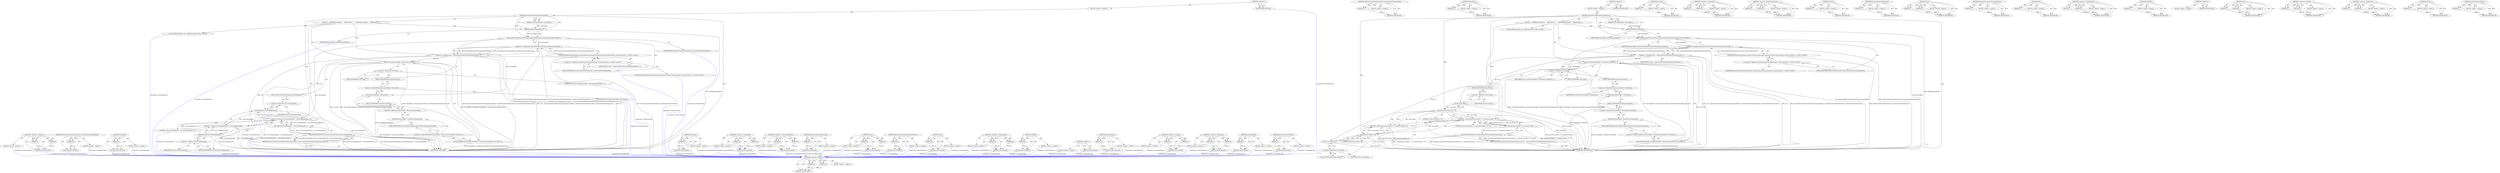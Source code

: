 digraph "narrowPrecisionToFloat" {
vulnerable_140 [label=<(METHOD,&lt;operator&gt;.addition)>];
vulnerable_141 [label=<(PARAM,p1)>];
vulnerable_142 [label=<(PARAM,p2)>];
vulnerable_143 [label=<(BLOCK,&lt;empty&gt;,&lt;empty&gt;)>];
vulnerable_144 [label=<(METHOD_RETURN,ANY)>];
vulnerable_96 [label=<(METHOD,SubtreeContentTransformScope.currentContentTransformation)>];
vulnerable_97 [label=<(PARAM,p1)>];
vulnerable_98 [label=<(BLOCK,&lt;empty&gt;,&lt;empty&gt;)>];
vulnerable_99 [label=<(METHOD_RETURN,ANY)>];
vulnerable_119 [label=<(METHOD,frameHost)>];
vulnerable_120 [label=<(PARAM,p1)>];
vulnerable_121 [label=<(BLOCK,&lt;empty&gt;,&lt;empty&gt;)>];
vulnerable_122 [label=<(METHOD_RETURN,ANY)>];
vulnerable_6 [label=<(METHOD,&lt;global&gt;)<SUB>1</SUB>>];
vulnerable_7 [label=<(BLOCK,&lt;empty&gt;,&lt;empty&gt;)<SUB>1</SUB>>];
vulnerable_8 [label=<(METHOD,calculateScreenFontSizeScalingFactor)<SUB>1</SUB>>];
vulnerable_9 [label=<(PARAM,const LayoutObject* layoutObject)<SUB>1</SUB>>];
vulnerable_10 [label=<(BLOCK,{
    ASSERT(layoutObject);

     AffineTransfo...,{
    ASSERT(layoutObject);

     AffineTransfo...)<SUB>2</SUB>>];
vulnerable_11 [label=<(ASSERT,ASSERT(layoutObject))<SUB>3</SUB>>];
vulnerable_12 [label=<(IDENTIFIER,layoutObject,ASSERT(layoutObject))<SUB>3</SUB>>];
vulnerable_13 [label="<(LOCAL,AffineTransform ctm: AffineTransform)<SUB>5</SUB>>"];
vulnerable_14 [label=<(&lt;operator&gt;.assignment,ctm = deprecatedCalculateTransformToLayer(layou...)<SUB>5</SUB>>];
vulnerable_15 [label=<(IDENTIFIER,ctm,ctm = deprecatedCalculateTransformToLayer(layou...)<SUB>5</SUB>>];
vulnerable_16 [label=<(&lt;operator&gt;.multiplication,deprecatedCalculateTransformToLayer(layoutObjec...)<SUB>5</SUB>>];
vulnerable_17 [label=<(deprecatedCalculateTransformToLayer,deprecatedCalculateTransformToLayer(layoutObject))<SUB>5</SUB>>];
vulnerable_18 [label=<(IDENTIFIER,layoutObject,deprecatedCalculateTransformToLayer(layoutObject))<SUB>5</SUB>>];
vulnerable_19 [label="<(SubtreeContentTransformScope.currentContentTransformation,SubtreeContentTransformScope::currentContentTra...)<SUB>5</SUB>>"];
vulnerable_20 [label="<(&lt;operator&gt;.fieldAccess,SubtreeContentTransformScope::currentContentTra...)<SUB>5</SUB>>"];
vulnerable_21 [label="<(IDENTIFIER,SubtreeContentTransformScope,SubtreeContentTransformScope::currentContentTra...)<SUB>5</SUB>>"];
vulnerable_22 [label=<(FIELD_IDENTIFIER,currentContentTransformation,currentContentTransformation)<SUB>5</SUB>>];
vulnerable_23 [label=<(scale,ctm.scale(layoutObject-&gt;document().frameHost()-...)<SUB>6</SUB>>];
vulnerable_24 [label=<(&lt;operator&gt;.fieldAccess,ctm.scale)<SUB>6</SUB>>];
vulnerable_25 [label=<(IDENTIFIER,ctm,ctm.scale(layoutObject-&gt;document().frameHost()-...)<SUB>6</SUB>>];
vulnerable_26 [label=<(FIELD_IDENTIFIER,scale,scale)<SUB>6</SUB>>];
vulnerable_27 [label=<(deviceScaleFactorDeprecated,layoutObject-&gt;document().frameHost()-&gt;deviceSca...)<SUB>6</SUB>>];
vulnerable_28 [label=<(&lt;operator&gt;.indirectFieldAccess,layoutObject-&gt;document().frameHost()-&gt;deviceSca...)<SUB>6</SUB>>];
vulnerable_29 [label=<(frameHost,layoutObject-&gt;document().frameHost())<SUB>6</SUB>>];
vulnerable_30 [label=<(&lt;operator&gt;.fieldAccess,layoutObject-&gt;document().frameHost)<SUB>6</SUB>>];
vulnerable_31 [label=<(document,layoutObject-&gt;document())<SUB>6</SUB>>];
vulnerable_32 [label=<(&lt;operator&gt;.indirectFieldAccess,layoutObject-&gt;document)<SUB>6</SUB>>];
vulnerable_33 [label=<(IDENTIFIER,layoutObject,layoutObject-&gt;document())<SUB>6</SUB>>];
vulnerable_34 [label=<(FIELD_IDENTIFIER,document,document)<SUB>6</SUB>>];
vulnerable_35 [label=<(FIELD_IDENTIFIER,frameHost,frameHost)<SUB>6</SUB>>];
vulnerable_36 [label=<(FIELD_IDENTIFIER,deviceScaleFactorDeprecated,deviceScaleFactorDeprecated)<SUB>6</SUB>>];
vulnerable_37 [label=<(RETURN,return narrowPrecisionToFloat(sqrt((pow(ctm.xSc...,return narrowPrecisionToFloat(sqrt((pow(ctm.xSc...)<SUB>8</SUB>>];
vulnerable_38 [label=<(narrowPrecisionToFloat,narrowPrecisionToFloat(sqrt((pow(ctm.xScale(), ...)<SUB>8</SUB>>];
vulnerable_39 [label=<(sqrt,sqrt((pow(ctm.xScale(), 2) + pow(ctm.yScale(), ...)<SUB>8</SUB>>];
vulnerable_40 [label=<(&lt;operator&gt;.division,(pow(ctm.xScale(), 2) + pow(ctm.yScale(), 2)) / 2)<SUB>8</SUB>>];
vulnerable_41 [label=<(&lt;operator&gt;.addition,pow(ctm.xScale(), 2) + pow(ctm.yScale(), 2))<SUB>8</SUB>>];
vulnerable_42 [label=<(pow,pow(ctm.xScale(), 2))<SUB>8</SUB>>];
vulnerable_43 [label=<(xScale,ctm.xScale())<SUB>8</SUB>>];
vulnerable_44 [label=<(&lt;operator&gt;.fieldAccess,ctm.xScale)<SUB>8</SUB>>];
vulnerable_45 [label=<(IDENTIFIER,ctm,ctm.xScale())<SUB>8</SUB>>];
vulnerable_46 [label=<(FIELD_IDENTIFIER,xScale,xScale)<SUB>8</SUB>>];
vulnerable_47 [label=<(LITERAL,2,pow(ctm.xScale(), 2))<SUB>8</SUB>>];
vulnerable_48 [label=<(pow,pow(ctm.yScale(), 2))<SUB>8</SUB>>];
vulnerable_49 [label=<(yScale,ctm.yScale())<SUB>8</SUB>>];
vulnerable_50 [label=<(&lt;operator&gt;.fieldAccess,ctm.yScale)<SUB>8</SUB>>];
vulnerable_51 [label=<(IDENTIFIER,ctm,ctm.yScale())<SUB>8</SUB>>];
vulnerable_52 [label=<(FIELD_IDENTIFIER,yScale,yScale)<SUB>8</SUB>>];
vulnerable_53 [label=<(LITERAL,2,pow(ctm.yScale(), 2))<SUB>8</SUB>>];
vulnerable_54 [label=<(LITERAL,2,(pow(ctm.xScale(), 2) + pow(ctm.yScale(), 2)) / 2)<SUB>8</SUB>>];
vulnerable_55 [label=<(METHOD_RETURN,float)<SUB>1</SUB>>];
vulnerable_57 [label=<(METHOD_RETURN,ANY)<SUB>1</SUB>>];
vulnerable_123 [label=<(METHOD,document)>];
vulnerable_124 [label=<(PARAM,p1)>];
vulnerable_125 [label=<(BLOCK,&lt;empty&gt;,&lt;empty&gt;)>];
vulnerable_126 [label=<(METHOD_RETURN,ANY)>];
vulnerable_82 [label=<(METHOD,&lt;operator&gt;.assignment)>];
vulnerable_83 [label=<(PARAM,p1)>];
vulnerable_84 [label=<(PARAM,p2)>];
vulnerable_85 [label=<(BLOCK,&lt;empty&gt;,&lt;empty&gt;)>];
vulnerable_86 [label=<(METHOD_RETURN,ANY)>];
vulnerable_114 [label=<(METHOD,&lt;operator&gt;.indirectFieldAccess)>];
vulnerable_115 [label=<(PARAM,p1)>];
vulnerable_116 [label=<(PARAM,p2)>];
vulnerable_117 [label=<(BLOCK,&lt;empty&gt;,&lt;empty&gt;)>];
vulnerable_118 [label=<(METHOD_RETURN,ANY)>];
vulnerable_154 [label=<(METHOD,yScale)>];
vulnerable_155 [label=<(PARAM,p1)>];
vulnerable_156 [label=<(BLOCK,&lt;empty&gt;,&lt;empty&gt;)>];
vulnerable_157 [label=<(METHOD_RETURN,ANY)>];
vulnerable_110 [label=<(METHOD,deviceScaleFactorDeprecated)>];
vulnerable_111 [label=<(PARAM,p1)>];
vulnerable_112 [label=<(BLOCK,&lt;empty&gt;,&lt;empty&gt;)>];
vulnerable_113 [label=<(METHOD_RETURN,ANY)>];
vulnerable_105 [label=<(METHOD,scale)>];
vulnerable_106 [label=<(PARAM,p1)>];
vulnerable_107 [label=<(PARAM,p2)>];
vulnerable_108 [label=<(BLOCK,&lt;empty&gt;,&lt;empty&gt;)>];
vulnerable_109 [label=<(METHOD_RETURN,ANY)>];
vulnerable_92 [label=<(METHOD,deprecatedCalculateTransformToLayer)>];
vulnerable_93 [label=<(PARAM,p1)>];
vulnerable_94 [label=<(BLOCK,&lt;empty&gt;,&lt;empty&gt;)>];
vulnerable_95 [label=<(METHOD_RETURN,ANY)>];
vulnerable_131 [label=<(METHOD,sqrt)>];
vulnerable_132 [label=<(PARAM,p1)>];
vulnerable_133 [label=<(BLOCK,&lt;empty&gt;,&lt;empty&gt;)>];
vulnerable_134 [label=<(METHOD_RETURN,ANY)>];
vulnerable_87 [label=<(METHOD,&lt;operator&gt;.multiplication)>];
vulnerable_88 [label=<(PARAM,p1)>];
vulnerable_89 [label=<(PARAM,p2)>];
vulnerable_90 [label=<(BLOCK,&lt;empty&gt;,&lt;empty&gt;)>];
vulnerable_91 [label=<(METHOD_RETURN,ANY)>];
vulnerable_78 [label=<(METHOD,ASSERT)>];
vulnerable_79 [label=<(PARAM,p1)>];
vulnerable_80 [label=<(BLOCK,&lt;empty&gt;,&lt;empty&gt;)>];
vulnerable_81 [label=<(METHOD_RETURN,ANY)>];
vulnerable_72 [label=<(METHOD,&lt;global&gt;)<SUB>1</SUB>>];
vulnerable_73 [label=<(BLOCK,&lt;empty&gt;,&lt;empty&gt;)>];
vulnerable_74 [label=<(METHOD_RETURN,ANY)>];
vulnerable_145 [label=<(METHOD,pow)>];
vulnerable_146 [label=<(PARAM,p1)>];
vulnerable_147 [label=<(PARAM,p2)>];
vulnerable_148 [label=<(BLOCK,&lt;empty&gt;,&lt;empty&gt;)>];
vulnerable_149 [label=<(METHOD_RETURN,ANY)>];
vulnerable_135 [label=<(METHOD,&lt;operator&gt;.division)>];
vulnerable_136 [label=<(PARAM,p1)>];
vulnerable_137 [label=<(PARAM,p2)>];
vulnerable_138 [label=<(BLOCK,&lt;empty&gt;,&lt;empty&gt;)>];
vulnerable_139 [label=<(METHOD_RETURN,ANY)>];
vulnerable_100 [label=<(METHOD,&lt;operator&gt;.fieldAccess)>];
vulnerable_101 [label=<(PARAM,p1)>];
vulnerable_102 [label=<(PARAM,p2)>];
vulnerable_103 [label=<(BLOCK,&lt;empty&gt;,&lt;empty&gt;)>];
vulnerable_104 [label=<(METHOD_RETURN,ANY)>];
vulnerable_150 [label=<(METHOD,xScale)>];
vulnerable_151 [label=<(PARAM,p1)>];
vulnerable_152 [label=<(BLOCK,&lt;empty&gt;,&lt;empty&gt;)>];
vulnerable_153 [label=<(METHOD_RETURN,ANY)>];
vulnerable_127 [label=<(METHOD,narrowPrecisionToFloat)>];
vulnerable_128 [label=<(PARAM,p1)>];
vulnerable_129 [label=<(BLOCK,&lt;empty&gt;,&lt;empty&gt;)>];
vulnerable_130 [label=<(METHOD_RETURN,ANY)>];
fixed_136 [label=<(METHOD,&lt;operator&gt;.addition)>];
fixed_137 [label=<(PARAM,p1)>];
fixed_138 [label=<(PARAM,p2)>];
fixed_139 [label=<(BLOCK,&lt;empty&gt;,&lt;empty&gt;)>];
fixed_140 [label=<(METHOD_RETURN,ANY)>];
fixed_92 [label=<(METHOD,SubtreeContentTransformScope.currentContentTransformation)>];
fixed_93 [label=<(PARAM,p1)>];
fixed_94 [label=<(BLOCK,&lt;empty&gt;,&lt;empty&gt;)>];
fixed_95 [label=<(METHOD_RETURN,ANY)>];
fixed_115 [label=<(METHOD,frameHost)>];
fixed_116 [label=<(PARAM,p1)>];
fixed_117 [label=<(BLOCK,&lt;empty&gt;,&lt;empty&gt;)>];
fixed_118 [label=<(METHOD_RETURN,ANY)>];
fixed_6 [label=<(METHOD,&lt;global&gt;)<SUB>1</SUB>>];
fixed_7 [label=<(BLOCK,&lt;empty&gt;,&lt;empty&gt;)<SUB>1</SUB>>];
fixed_8 [label=<(METHOD,calculateScreenFontSizeScalingFactor)<SUB>1</SUB>>];
fixed_9 [label=<(PARAM,const LayoutObject* layoutObject)<SUB>1</SUB>>];
fixed_10 [label=<(BLOCK,{
    ASSERT(layoutObject);

     AffineTransfo...,{
    ASSERT(layoutObject);

     AffineTransfo...)<SUB>2</SUB>>];
fixed_11 [label=<(ASSERT,ASSERT(layoutObject))<SUB>3</SUB>>];
fixed_12 [label=<(IDENTIFIER,layoutObject,ASSERT(layoutObject))<SUB>3</SUB>>];
fixed_13 [label="<(LOCAL,AffineTransform ctm: AffineTransform)<SUB>5</SUB>>"];
fixed_14 [label=<(&lt;operator&gt;.assignment,ctm = deprecatedCalculateTransformToLayer(layou...)<SUB>5</SUB>>];
fixed_15 [label=<(IDENTIFIER,ctm,ctm = deprecatedCalculateTransformToLayer(layou...)<SUB>5</SUB>>];
fixed_16 [label=<(&lt;operator&gt;.multiplication,deprecatedCalculateTransformToLayer(layoutObjec...)<SUB>5</SUB>>];
fixed_17 [label=<(deprecatedCalculateTransformToLayer,deprecatedCalculateTransformToLayer(layoutObject))<SUB>5</SUB>>];
fixed_18 [label=<(IDENTIFIER,layoutObject,deprecatedCalculateTransformToLayer(layoutObject))<SUB>5</SUB>>];
fixed_19 [label="<(SubtreeContentTransformScope.currentContentTransformation,SubtreeContentTransformScope::currentContentTra...)<SUB>5</SUB>>"];
fixed_20 [label="<(&lt;operator&gt;.fieldAccess,SubtreeContentTransformScope::currentContentTra...)<SUB>5</SUB>>"];
fixed_21 [label="<(IDENTIFIER,SubtreeContentTransformScope,SubtreeContentTransformScope::currentContentTra...)<SUB>5</SUB>>"];
fixed_22 [label=<(FIELD_IDENTIFIER,currentContentTransformation,currentContentTransformation)<SUB>5</SUB>>];
fixed_23 [label=<(scale,ctm.scale(layoutObject-&gt;document().frameHost()-...)<SUB>6</SUB>>];
fixed_24 [label=<(&lt;operator&gt;.fieldAccess,ctm.scale)<SUB>6</SUB>>];
fixed_25 [label=<(IDENTIFIER,ctm,ctm.scale(layoutObject-&gt;document().frameHost()-...)<SUB>6</SUB>>];
fixed_26 [label=<(FIELD_IDENTIFIER,scale,scale)<SUB>6</SUB>>];
fixed_27 [label=<(deviceScaleFactorDeprecated,layoutObject-&gt;document().frameHost()-&gt;deviceSca...)<SUB>6</SUB>>];
fixed_28 [label=<(&lt;operator&gt;.indirectFieldAccess,layoutObject-&gt;document().frameHost()-&gt;deviceSca...)<SUB>6</SUB>>];
fixed_29 [label=<(frameHost,layoutObject-&gt;document().frameHost())<SUB>6</SUB>>];
fixed_30 [label=<(&lt;operator&gt;.fieldAccess,layoutObject-&gt;document().frameHost)<SUB>6</SUB>>];
fixed_31 [label=<(document,layoutObject-&gt;document())<SUB>6</SUB>>];
fixed_32 [label=<(&lt;operator&gt;.indirectFieldAccess,layoutObject-&gt;document)<SUB>6</SUB>>];
fixed_33 [label=<(IDENTIFIER,layoutObject,layoutObject-&gt;document())<SUB>6</SUB>>];
fixed_34 [label=<(FIELD_IDENTIFIER,document,document)<SUB>6</SUB>>];
fixed_35 [label=<(FIELD_IDENTIFIER,frameHost,frameHost)<SUB>6</SUB>>];
fixed_36 [label=<(FIELD_IDENTIFIER,deviceScaleFactorDeprecated,deviceScaleFactorDeprecated)<SUB>6</SUB>>];
fixed_37 [label=<(RETURN,return narrowPrecisionToFloat(sqrt((ctm.xScaleS...,return narrowPrecisionToFloat(sqrt((ctm.xScaleS...)<SUB>8</SUB>>];
fixed_38 [label=<(narrowPrecisionToFloat,narrowPrecisionToFloat(sqrt((ctm.xScaleSquared(...)<SUB>8</SUB>>];
fixed_39 [label=<(sqrt,sqrt((ctm.xScaleSquared() + ctm.yScaleSquared()...)<SUB>8</SUB>>];
fixed_40 [label=<(&lt;operator&gt;.division,(ctm.xScaleSquared() + ctm.yScaleSquared()) / 2)<SUB>8</SUB>>];
fixed_41 [label=<(&lt;operator&gt;.addition,ctm.xScaleSquared() + ctm.yScaleSquared())<SUB>8</SUB>>];
fixed_42 [label=<(xScaleSquared,ctm.xScaleSquared())<SUB>8</SUB>>];
fixed_43 [label=<(&lt;operator&gt;.fieldAccess,ctm.xScaleSquared)<SUB>8</SUB>>];
fixed_44 [label=<(IDENTIFIER,ctm,ctm.xScaleSquared())<SUB>8</SUB>>];
fixed_45 [label=<(FIELD_IDENTIFIER,xScaleSquared,xScaleSquared)<SUB>8</SUB>>];
fixed_46 [label=<(yScaleSquared,ctm.yScaleSquared())<SUB>8</SUB>>];
fixed_47 [label=<(&lt;operator&gt;.fieldAccess,ctm.yScaleSquared)<SUB>8</SUB>>];
fixed_48 [label=<(IDENTIFIER,ctm,ctm.yScaleSquared())<SUB>8</SUB>>];
fixed_49 [label=<(FIELD_IDENTIFIER,yScaleSquared,yScaleSquared)<SUB>8</SUB>>];
fixed_50 [label=<(LITERAL,2,(ctm.xScaleSquared() + ctm.yScaleSquared()) / 2)<SUB>8</SUB>>];
fixed_51 [label=<(METHOD_RETURN,float)<SUB>1</SUB>>];
fixed_53 [label=<(METHOD_RETURN,ANY)<SUB>1</SUB>>];
fixed_119 [label=<(METHOD,document)>];
fixed_120 [label=<(PARAM,p1)>];
fixed_121 [label=<(BLOCK,&lt;empty&gt;,&lt;empty&gt;)>];
fixed_122 [label=<(METHOD_RETURN,ANY)>];
fixed_78 [label=<(METHOD,&lt;operator&gt;.assignment)>];
fixed_79 [label=<(PARAM,p1)>];
fixed_80 [label=<(PARAM,p2)>];
fixed_81 [label=<(BLOCK,&lt;empty&gt;,&lt;empty&gt;)>];
fixed_82 [label=<(METHOD_RETURN,ANY)>];
fixed_110 [label=<(METHOD,&lt;operator&gt;.indirectFieldAccess)>];
fixed_111 [label=<(PARAM,p1)>];
fixed_112 [label=<(PARAM,p2)>];
fixed_113 [label=<(BLOCK,&lt;empty&gt;,&lt;empty&gt;)>];
fixed_114 [label=<(METHOD_RETURN,ANY)>];
fixed_106 [label=<(METHOD,deviceScaleFactorDeprecated)>];
fixed_107 [label=<(PARAM,p1)>];
fixed_108 [label=<(BLOCK,&lt;empty&gt;,&lt;empty&gt;)>];
fixed_109 [label=<(METHOD_RETURN,ANY)>];
fixed_101 [label=<(METHOD,scale)>];
fixed_102 [label=<(PARAM,p1)>];
fixed_103 [label=<(PARAM,p2)>];
fixed_104 [label=<(BLOCK,&lt;empty&gt;,&lt;empty&gt;)>];
fixed_105 [label=<(METHOD_RETURN,ANY)>];
fixed_88 [label=<(METHOD,deprecatedCalculateTransformToLayer)>];
fixed_89 [label=<(PARAM,p1)>];
fixed_90 [label=<(BLOCK,&lt;empty&gt;,&lt;empty&gt;)>];
fixed_91 [label=<(METHOD_RETURN,ANY)>];
fixed_127 [label=<(METHOD,sqrt)>];
fixed_128 [label=<(PARAM,p1)>];
fixed_129 [label=<(BLOCK,&lt;empty&gt;,&lt;empty&gt;)>];
fixed_130 [label=<(METHOD_RETURN,ANY)>];
fixed_83 [label=<(METHOD,&lt;operator&gt;.multiplication)>];
fixed_84 [label=<(PARAM,p1)>];
fixed_85 [label=<(PARAM,p2)>];
fixed_86 [label=<(BLOCK,&lt;empty&gt;,&lt;empty&gt;)>];
fixed_87 [label=<(METHOD_RETURN,ANY)>];
fixed_74 [label=<(METHOD,ASSERT)>];
fixed_75 [label=<(PARAM,p1)>];
fixed_76 [label=<(BLOCK,&lt;empty&gt;,&lt;empty&gt;)>];
fixed_77 [label=<(METHOD_RETURN,ANY)>];
fixed_68 [label=<(METHOD,&lt;global&gt;)<SUB>1</SUB>>];
fixed_69 [label=<(BLOCK,&lt;empty&gt;,&lt;empty&gt;)>];
fixed_70 [label=<(METHOD_RETURN,ANY)>];
fixed_141 [label=<(METHOD,xScaleSquared)>];
fixed_142 [label=<(PARAM,p1)>];
fixed_143 [label=<(BLOCK,&lt;empty&gt;,&lt;empty&gt;)>];
fixed_144 [label=<(METHOD_RETURN,ANY)>];
fixed_131 [label=<(METHOD,&lt;operator&gt;.division)>];
fixed_132 [label=<(PARAM,p1)>];
fixed_133 [label=<(PARAM,p2)>];
fixed_134 [label=<(BLOCK,&lt;empty&gt;,&lt;empty&gt;)>];
fixed_135 [label=<(METHOD_RETURN,ANY)>];
fixed_96 [label=<(METHOD,&lt;operator&gt;.fieldAccess)>];
fixed_97 [label=<(PARAM,p1)>];
fixed_98 [label=<(PARAM,p2)>];
fixed_99 [label=<(BLOCK,&lt;empty&gt;,&lt;empty&gt;)>];
fixed_100 [label=<(METHOD_RETURN,ANY)>];
fixed_145 [label=<(METHOD,yScaleSquared)>];
fixed_146 [label=<(PARAM,p1)>];
fixed_147 [label=<(BLOCK,&lt;empty&gt;,&lt;empty&gt;)>];
fixed_148 [label=<(METHOD_RETURN,ANY)>];
fixed_123 [label=<(METHOD,narrowPrecisionToFloat)>];
fixed_124 [label=<(PARAM,p1)>];
fixed_125 [label=<(BLOCK,&lt;empty&gt;,&lt;empty&gt;)>];
fixed_126 [label=<(METHOD_RETURN,ANY)>];
vulnerable_140 -> vulnerable_141  [key=0, label="AST: "];
vulnerable_140 -> vulnerable_141  [key=1, label="DDG: "];
vulnerable_140 -> vulnerable_143  [key=0, label="AST: "];
vulnerable_140 -> vulnerable_142  [key=0, label="AST: "];
vulnerable_140 -> vulnerable_142  [key=1, label="DDG: "];
vulnerable_140 -> vulnerable_144  [key=0, label="AST: "];
vulnerable_140 -> vulnerable_144  [key=1, label="CFG: "];
vulnerable_141 -> vulnerable_144  [key=0, label="DDG: p1"];
vulnerable_142 -> vulnerable_144  [key=0, label="DDG: p2"];
vulnerable_96 -> vulnerable_97  [key=0, label="AST: "];
vulnerable_96 -> vulnerable_97  [key=1, label="DDG: "];
vulnerable_96 -> vulnerable_98  [key=0, label="AST: "];
vulnerable_96 -> vulnerable_99  [key=0, label="AST: "];
vulnerable_96 -> vulnerable_99  [key=1, label="CFG: "];
vulnerable_97 -> vulnerable_99  [key=0, label="DDG: p1"];
vulnerable_119 -> vulnerable_120  [key=0, label="AST: "];
vulnerable_119 -> vulnerable_120  [key=1, label="DDG: "];
vulnerable_119 -> vulnerable_121  [key=0, label="AST: "];
vulnerable_119 -> vulnerable_122  [key=0, label="AST: "];
vulnerable_119 -> vulnerable_122  [key=1, label="CFG: "];
vulnerable_120 -> vulnerable_122  [key=0, label="DDG: p1"];
vulnerable_6 -> vulnerable_7  [key=0, label="AST: "];
vulnerable_6 -> vulnerable_57  [key=0, label="AST: "];
vulnerable_6 -> vulnerable_57  [key=1, label="CFG: "];
vulnerable_7 -> vulnerable_8  [key=0, label="AST: "];
vulnerable_8 -> vulnerable_9  [key=0, label="AST: "];
vulnerable_8 -> vulnerable_9  [key=1, label="DDG: "];
vulnerable_8 -> vulnerable_10  [key=0, label="AST: "];
vulnerable_8 -> vulnerable_55  [key=0, label="AST: "];
vulnerable_8 -> vulnerable_11  [key=0, label="CFG: "];
vulnerable_8 -> vulnerable_11  [key=1, label="DDG: "];
vulnerable_8 -> vulnerable_17  [key=0, label="DDG: "];
vulnerable_8 -> vulnerable_40  [key=0, label="DDG: "];
vulnerable_8 -> vulnerable_42  [key=0, label="DDG: "];
vulnerable_8 -> vulnerable_48  [key=0, label="DDG: "];
vulnerable_9 -> vulnerable_11  [key=0, label="DDG: layoutObject"];
vulnerable_10 -> vulnerable_11  [key=0, label="AST: "];
vulnerable_10 -> vulnerable_13  [key=0, label="AST: "];
vulnerable_10 -> vulnerable_14  [key=0, label="AST: "];
vulnerable_10 -> vulnerable_23  [key=0, label="AST: "];
vulnerable_10 -> vulnerable_37  [key=0, label="AST: "];
vulnerable_11 -> vulnerable_12  [key=0, label="AST: "];
vulnerable_11 -> vulnerable_17  [key=0, label="CFG: "];
vulnerable_11 -> vulnerable_17  [key=1, label="DDG: layoutObject"];
vulnerable_11 -> vulnerable_55  [key=0, label="DDG: ASSERT(layoutObject)"];
vulnerable_14 -> vulnerable_15  [key=0, label="AST: "];
vulnerable_14 -> vulnerable_16  [key=0, label="AST: "];
vulnerable_14 -> vulnerable_26  [key=0, label="CFG: "];
vulnerable_14 -> vulnerable_55  [key=0, label="DDG: ctm"];
vulnerable_14 -> vulnerable_55  [key=1, label="DDG: deprecatedCalculateTransformToLayer(layoutObject) * SubtreeContentTransformScope::currentContentTransformation()"];
vulnerable_14 -> vulnerable_55  [key=2, label="DDG: ctm = deprecatedCalculateTransformToLayer(layoutObject) * SubtreeContentTransformScope::currentContentTransformation()"];
vulnerable_14 -> vulnerable_23  [key=0, label="DDG: ctm"];
vulnerable_14 -> vulnerable_43  [key=0, label="DDG: ctm"];
vulnerable_14 -> vulnerable_49  [key=0, label="DDG: ctm"];
vulnerable_16 -> vulnerable_17  [key=0, label="AST: "];
vulnerable_16 -> vulnerable_19  [key=0, label="AST: "];
vulnerable_16 -> vulnerable_14  [key=0, label="CFG: "];
vulnerable_16 -> vulnerable_14  [key=1, label="DDG: deprecatedCalculateTransformToLayer(layoutObject)"];
vulnerable_16 -> vulnerable_14  [key=2, label="DDG: SubtreeContentTransformScope::currentContentTransformation()"];
vulnerable_16 -> vulnerable_55  [key=0, label="DDG: deprecatedCalculateTransformToLayer(layoutObject)"];
vulnerable_16 -> vulnerable_55  [key=1, label="DDG: SubtreeContentTransformScope::currentContentTransformation()"];
vulnerable_17 -> vulnerable_18  [key=0, label="AST: "];
vulnerable_17 -> vulnerable_22  [key=0, label="CFG: "];
vulnerable_17 -> vulnerable_55  [key=0, label="DDG: layoutObject"];
vulnerable_17 -> vulnerable_16  [key=0, label="DDG: layoutObject"];
vulnerable_17 -> vulnerable_31  [key=0, label="DDG: layoutObject"];
vulnerable_19 -> vulnerable_20  [key=0, label="AST: "];
vulnerable_19 -> vulnerable_16  [key=0, label="CFG: "];
vulnerable_19 -> vulnerable_16  [key=1, label="DDG: SubtreeContentTransformScope::currentContentTransformation"];
vulnerable_19 -> vulnerable_55  [key=0, label="DDG: SubtreeContentTransformScope::currentContentTransformation"];
vulnerable_20 -> vulnerable_21  [key=0, label="AST: "];
vulnerable_20 -> vulnerable_22  [key=0, label="AST: "];
vulnerable_20 -> vulnerable_19  [key=0, label="CFG: "];
vulnerable_22 -> vulnerable_20  [key=0, label="CFG: "];
vulnerable_23 -> vulnerable_24  [key=0, label="AST: "];
vulnerable_23 -> vulnerable_27  [key=0, label="AST: "];
vulnerable_23 -> vulnerable_46  [key=0, label="CFG: "];
vulnerable_23 -> vulnerable_55  [key=0, label="DDG: ctm.scale"];
vulnerable_23 -> vulnerable_55  [key=1, label="DDG: layoutObject-&gt;document().frameHost()-&gt;deviceScaleFactorDeprecated()"];
vulnerable_23 -> vulnerable_55  [key=2, label="DDG: ctm.scale(layoutObject-&gt;document().frameHost()-&gt;deviceScaleFactorDeprecated())"];
vulnerable_24 -> vulnerable_25  [key=0, label="AST: "];
vulnerable_24 -> vulnerable_26  [key=0, label="AST: "];
vulnerable_24 -> vulnerable_34  [key=0, label="CFG: "];
vulnerable_26 -> vulnerable_24  [key=0, label="CFG: "];
vulnerable_27 -> vulnerable_28  [key=0, label="AST: "];
vulnerable_27 -> vulnerable_23  [key=0, label="CFG: "];
vulnerable_27 -> vulnerable_23  [key=1, label="DDG: layoutObject-&gt;document().frameHost()-&gt;deviceScaleFactorDeprecated"];
vulnerable_27 -> vulnerable_55  [key=0, label="DDG: layoutObject-&gt;document().frameHost()-&gt;deviceScaleFactorDeprecated"];
vulnerable_28 -> vulnerable_29  [key=0, label="AST: "];
vulnerable_28 -> vulnerable_36  [key=0, label="AST: "];
vulnerable_28 -> vulnerable_27  [key=0, label="CFG: "];
vulnerable_29 -> vulnerable_30  [key=0, label="AST: "];
vulnerable_29 -> vulnerable_36  [key=0, label="CFG: "];
vulnerable_29 -> vulnerable_55  [key=0, label="DDG: layoutObject-&gt;document().frameHost"];
vulnerable_30 -> vulnerable_31  [key=0, label="AST: "];
vulnerable_30 -> vulnerable_35  [key=0, label="AST: "];
vulnerable_30 -> vulnerable_29  [key=0, label="CFG: "];
vulnerable_31 -> vulnerable_32  [key=0, label="AST: "];
vulnerable_31 -> vulnerable_35  [key=0, label="CFG: "];
vulnerable_31 -> vulnerable_55  [key=0, label="DDG: layoutObject-&gt;document"];
vulnerable_32 -> vulnerable_33  [key=0, label="AST: "];
vulnerable_32 -> vulnerable_34  [key=0, label="AST: "];
vulnerable_32 -> vulnerable_31  [key=0, label="CFG: "];
vulnerable_34 -> vulnerable_32  [key=0, label="CFG: "];
vulnerable_35 -> vulnerable_30  [key=0, label="CFG: "];
vulnerable_36 -> vulnerable_28  [key=0, label="CFG: "];
vulnerable_37 -> vulnerable_38  [key=0, label="AST: "];
vulnerable_37 -> vulnerable_55  [key=0, label="CFG: "];
vulnerable_37 -> vulnerable_55  [key=1, label="DDG: &lt;RET&gt;"];
vulnerable_38 -> vulnerable_39  [key=0, label="AST: "];
vulnerable_38 -> vulnerable_37  [key=0, label="CFG: "];
vulnerable_38 -> vulnerable_37  [key=1, label="DDG: narrowPrecisionToFloat(sqrt((pow(ctm.xScale(), 2) + pow(ctm.yScale(), 2)) / 2))"];
vulnerable_38 -> vulnerable_55  [key=0, label="DDG: sqrt((pow(ctm.xScale(), 2) + pow(ctm.yScale(), 2)) / 2)"];
vulnerable_38 -> vulnerable_55  [key=1, label="DDG: narrowPrecisionToFloat(sqrt((pow(ctm.xScale(), 2) + pow(ctm.yScale(), 2)) / 2))"];
vulnerable_39 -> vulnerable_40  [key=0, label="AST: "];
vulnerable_39 -> vulnerable_38  [key=0, label="CFG: "];
vulnerable_39 -> vulnerable_38  [key=1, label="DDG: (pow(ctm.xScale(), 2) + pow(ctm.yScale(), 2)) / 2"];
vulnerable_39 -> vulnerable_55  [key=0, label="DDG: (pow(ctm.xScale(), 2) + pow(ctm.yScale(), 2)) / 2"];
vulnerable_40 -> vulnerable_41  [key=0, label="AST: "];
vulnerable_40 -> vulnerable_54  [key=0, label="AST: "];
vulnerable_40 -> vulnerable_39  [key=0, label="CFG: "];
vulnerable_40 -> vulnerable_39  [key=1, label="DDG: pow(ctm.xScale(), 2) + pow(ctm.yScale(), 2)"];
vulnerable_40 -> vulnerable_39  [key=2, label="DDG: 2"];
vulnerable_40 -> vulnerable_55  [key=0, label="DDG: pow(ctm.xScale(), 2) + pow(ctm.yScale(), 2)"];
vulnerable_41 -> vulnerable_42  [key=0, label="AST: "];
vulnerable_41 -> vulnerable_48  [key=0, label="AST: "];
vulnerable_41 -> vulnerable_40  [key=0, label="CFG: "];
vulnerable_41 -> vulnerable_55  [key=0, label="DDG: pow(ctm.xScale(), 2)"];
vulnerable_41 -> vulnerable_55  [key=1, label="DDG: pow(ctm.yScale(), 2)"];
vulnerable_42 -> vulnerable_43  [key=0, label="AST: "];
vulnerable_42 -> vulnerable_47  [key=0, label="AST: "];
vulnerable_42 -> vulnerable_52  [key=0, label="CFG: "];
vulnerable_42 -> vulnerable_55  [key=0, label="DDG: ctm.xScale()"];
vulnerable_42 -> vulnerable_40  [key=0, label="DDG: ctm.xScale()"];
vulnerable_42 -> vulnerable_40  [key=1, label="DDG: 2"];
vulnerable_42 -> vulnerable_41  [key=0, label="DDG: ctm.xScale()"];
vulnerable_42 -> vulnerable_41  [key=1, label="DDG: 2"];
vulnerable_43 -> vulnerable_44  [key=0, label="AST: "];
vulnerable_43 -> vulnerable_42  [key=0, label="CFG: "];
vulnerable_43 -> vulnerable_42  [key=1, label="DDG: ctm.xScale"];
vulnerable_43 -> vulnerable_55  [key=0, label="DDG: ctm.xScale"];
vulnerable_44 -> vulnerable_45  [key=0, label="AST: "];
vulnerable_44 -> vulnerable_46  [key=0, label="AST: "];
vulnerable_44 -> vulnerable_43  [key=0, label="CFG: "];
vulnerable_46 -> vulnerable_44  [key=0, label="CFG: "];
vulnerable_48 -> vulnerable_49  [key=0, label="AST: "];
vulnerable_48 -> vulnerable_53  [key=0, label="AST: "];
vulnerable_48 -> vulnerable_41  [key=0, label="CFG: "];
vulnerable_48 -> vulnerable_41  [key=1, label="DDG: ctm.yScale()"];
vulnerable_48 -> vulnerable_41  [key=2, label="DDG: 2"];
vulnerable_48 -> vulnerable_55  [key=0, label="DDG: ctm.yScale()"];
vulnerable_48 -> vulnerable_40  [key=0, label="DDG: ctm.yScale()"];
vulnerable_48 -> vulnerable_40  [key=1, label="DDG: 2"];
vulnerable_49 -> vulnerable_50  [key=0, label="AST: "];
vulnerable_49 -> vulnerable_48  [key=0, label="CFG: "];
vulnerable_49 -> vulnerable_48  [key=1, label="DDG: ctm.yScale"];
vulnerable_49 -> vulnerable_55  [key=0, label="DDG: ctm.yScale"];
vulnerable_50 -> vulnerable_51  [key=0, label="AST: "];
vulnerable_50 -> vulnerable_52  [key=0, label="AST: "];
vulnerable_50 -> vulnerable_49  [key=0, label="CFG: "];
vulnerable_52 -> vulnerable_50  [key=0, label="CFG: "];
vulnerable_123 -> vulnerable_124  [key=0, label="AST: "];
vulnerable_123 -> vulnerable_124  [key=1, label="DDG: "];
vulnerable_123 -> vulnerable_125  [key=0, label="AST: "];
vulnerable_123 -> vulnerable_126  [key=0, label="AST: "];
vulnerable_123 -> vulnerable_126  [key=1, label="CFG: "];
vulnerable_124 -> vulnerable_126  [key=0, label="DDG: p1"];
vulnerable_82 -> vulnerable_83  [key=0, label="AST: "];
vulnerable_82 -> vulnerable_83  [key=1, label="DDG: "];
vulnerable_82 -> vulnerable_85  [key=0, label="AST: "];
vulnerable_82 -> vulnerable_84  [key=0, label="AST: "];
vulnerable_82 -> vulnerable_84  [key=1, label="DDG: "];
vulnerable_82 -> vulnerable_86  [key=0, label="AST: "];
vulnerable_82 -> vulnerable_86  [key=1, label="CFG: "];
vulnerable_83 -> vulnerable_86  [key=0, label="DDG: p1"];
vulnerable_84 -> vulnerable_86  [key=0, label="DDG: p2"];
vulnerable_114 -> vulnerable_115  [key=0, label="AST: "];
vulnerable_114 -> vulnerable_115  [key=1, label="DDG: "];
vulnerable_114 -> vulnerable_117  [key=0, label="AST: "];
vulnerable_114 -> vulnerable_116  [key=0, label="AST: "];
vulnerable_114 -> vulnerable_116  [key=1, label="DDG: "];
vulnerable_114 -> vulnerable_118  [key=0, label="AST: "];
vulnerable_114 -> vulnerable_118  [key=1, label="CFG: "];
vulnerable_115 -> vulnerable_118  [key=0, label="DDG: p1"];
vulnerable_116 -> vulnerable_118  [key=0, label="DDG: p2"];
vulnerable_154 -> vulnerable_155  [key=0, label="AST: "];
vulnerable_154 -> vulnerable_155  [key=1, label="DDG: "];
vulnerable_154 -> vulnerable_156  [key=0, label="AST: "];
vulnerable_154 -> vulnerable_157  [key=0, label="AST: "];
vulnerable_154 -> vulnerable_157  [key=1, label="CFG: "];
vulnerable_155 -> vulnerable_157  [key=0, label="DDG: p1"];
vulnerable_110 -> vulnerable_111  [key=0, label="AST: "];
vulnerable_110 -> vulnerable_111  [key=1, label="DDG: "];
vulnerable_110 -> vulnerable_112  [key=0, label="AST: "];
vulnerable_110 -> vulnerable_113  [key=0, label="AST: "];
vulnerable_110 -> vulnerable_113  [key=1, label="CFG: "];
vulnerable_111 -> vulnerable_113  [key=0, label="DDG: p1"];
vulnerable_105 -> vulnerable_106  [key=0, label="AST: "];
vulnerable_105 -> vulnerable_106  [key=1, label="DDG: "];
vulnerable_105 -> vulnerable_108  [key=0, label="AST: "];
vulnerable_105 -> vulnerable_107  [key=0, label="AST: "];
vulnerable_105 -> vulnerable_107  [key=1, label="DDG: "];
vulnerable_105 -> vulnerable_109  [key=0, label="AST: "];
vulnerable_105 -> vulnerable_109  [key=1, label="CFG: "];
vulnerable_106 -> vulnerable_109  [key=0, label="DDG: p1"];
vulnerable_107 -> vulnerable_109  [key=0, label="DDG: p2"];
vulnerable_92 -> vulnerable_93  [key=0, label="AST: "];
vulnerable_92 -> vulnerable_93  [key=1, label="DDG: "];
vulnerable_92 -> vulnerable_94  [key=0, label="AST: "];
vulnerable_92 -> vulnerable_95  [key=0, label="AST: "];
vulnerable_92 -> vulnerable_95  [key=1, label="CFG: "];
vulnerable_93 -> vulnerable_95  [key=0, label="DDG: p1"];
vulnerable_131 -> vulnerable_132  [key=0, label="AST: "];
vulnerable_131 -> vulnerable_132  [key=1, label="DDG: "];
vulnerable_131 -> vulnerable_133  [key=0, label="AST: "];
vulnerable_131 -> vulnerable_134  [key=0, label="AST: "];
vulnerable_131 -> vulnerable_134  [key=1, label="CFG: "];
vulnerable_132 -> vulnerable_134  [key=0, label="DDG: p1"];
vulnerable_87 -> vulnerable_88  [key=0, label="AST: "];
vulnerable_87 -> vulnerable_88  [key=1, label="DDG: "];
vulnerable_87 -> vulnerable_90  [key=0, label="AST: "];
vulnerable_87 -> vulnerable_89  [key=0, label="AST: "];
vulnerable_87 -> vulnerable_89  [key=1, label="DDG: "];
vulnerable_87 -> vulnerable_91  [key=0, label="AST: "];
vulnerable_87 -> vulnerable_91  [key=1, label="CFG: "];
vulnerable_88 -> vulnerable_91  [key=0, label="DDG: p1"];
vulnerable_89 -> vulnerable_91  [key=0, label="DDG: p2"];
vulnerable_78 -> vulnerable_79  [key=0, label="AST: "];
vulnerable_78 -> vulnerable_79  [key=1, label="DDG: "];
vulnerable_78 -> vulnerable_80  [key=0, label="AST: "];
vulnerable_78 -> vulnerable_81  [key=0, label="AST: "];
vulnerable_78 -> vulnerable_81  [key=1, label="CFG: "];
vulnerable_79 -> vulnerable_81  [key=0, label="DDG: p1"];
vulnerable_72 -> vulnerable_73  [key=0, label="AST: "];
vulnerable_72 -> vulnerable_74  [key=0, label="AST: "];
vulnerable_72 -> vulnerable_74  [key=1, label="CFG: "];
vulnerable_145 -> vulnerable_146  [key=0, label="AST: "];
vulnerable_145 -> vulnerable_146  [key=1, label="DDG: "];
vulnerable_145 -> vulnerable_148  [key=0, label="AST: "];
vulnerable_145 -> vulnerable_147  [key=0, label="AST: "];
vulnerable_145 -> vulnerable_147  [key=1, label="DDG: "];
vulnerable_145 -> vulnerable_149  [key=0, label="AST: "];
vulnerable_145 -> vulnerable_149  [key=1, label="CFG: "];
vulnerable_146 -> vulnerable_149  [key=0, label="DDG: p1"];
vulnerable_147 -> vulnerable_149  [key=0, label="DDG: p2"];
vulnerable_135 -> vulnerable_136  [key=0, label="AST: "];
vulnerable_135 -> vulnerable_136  [key=1, label="DDG: "];
vulnerable_135 -> vulnerable_138  [key=0, label="AST: "];
vulnerable_135 -> vulnerable_137  [key=0, label="AST: "];
vulnerable_135 -> vulnerable_137  [key=1, label="DDG: "];
vulnerable_135 -> vulnerable_139  [key=0, label="AST: "];
vulnerable_135 -> vulnerable_139  [key=1, label="CFG: "];
vulnerable_136 -> vulnerable_139  [key=0, label="DDG: p1"];
vulnerable_137 -> vulnerable_139  [key=0, label="DDG: p2"];
vulnerable_100 -> vulnerable_101  [key=0, label="AST: "];
vulnerable_100 -> vulnerable_101  [key=1, label="DDG: "];
vulnerable_100 -> vulnerable_103  [key=0, label="AST: "];
vulnerable_100 -> vulnerable_102  [key=0, label="AST: "];
vulnerable_100 -> vulnerable_102  [key=1, label="DDG: "];
vulnerable_100 -> vulnerable_104  [key=0, label="AST: "];
vulnerable_100 -> vulnerable_104  [key=1, label="CFG: "];
vulnerable_101 -> vulnerable_104  [key=0, label="DDG: p1"];
vulnerable_102 -> vulnerable_104  [key=0, label="DDG: p2"];
vulnerable_150 -> vulnerable_151  [key=0, label="AST: "];
vulnerable_150 -> vulnerable_151  [key=1, label="DDG: "];
vulnerable_150 -> vulnerable_152  [key=0, label="AST: "];
vulnerable_150 -> vulnerable_153  [key=0, label="AST: "];
vulnerable_150 -> vulnerable_153  [key=1, label="CFG: "];
vulnerable_151 -> vulnerable_153  [key=0, label="DDG: p1"];
vulnerable_127 -> vulnerable_128  [key=0, label="AST: "];
vulnerable_127 -> vulnerable_128  [key=1, label="DDG: "];
vulnerable_127 -> vulnerable_129  [key=0, label="AST: "];
vulnerable_127 -> vulnerable_130  [key=0, label="AST: "];
vulnerable_127 -> vulnerable_130  [key=1, label="CFG: "];
vulnerable_128 -> vulnerable_130  [key=0, label="DDG: p1"];
fixed_136 -> fixed_137  [key=0, label="AST: "];
fixed_136 -> fixed_137  [key=1, label="DDG: "];
fixed_136 -> fixed_139  [key=0, label="AST: "];
fixed_136 -> fixed_138  [key=0, label="AST: "];
fixed_136 -> fixed_138  [key=1, label="DDG: "];
fixed_136 -> fixed_140  [key=0, label="AST: "];
fixed_136 -> fixed_140  [key=1, label="CFG: "];
fixed_137 -> fixed_140  [key=0, label="DDG: p1"];
fixed_138 -> fixed_140  [key=0, label="DDG: p2"];
fixed_139 -> vulnerable_140  [color=blue, key=0, label="Connection to Vulnerable Root", penwidth="2.0", style=dashed];
fixed_140 -> vulnerable_140  [color=blue, key=0, label="Connection to Vulnerable Root", penwidth="2.0", style=dashed];
fixed_92 -> fixed_93  [key=0, label="AST: "];
fixed_92 -> fixed_93  [key=1, label="DDG: "];
fixed_92 -> fixed_94  [key=0, label="AST: "];
fixed_92 -> fixed_95  [key=0, label="AST: "];
fixed_92 -> fixed_95  [key=1, label="CFG: "];
fixed_93 -> fixed_95  [key=0, label="DDG: p1"];
fixed_94 -> vulnerable_140  [color=blue, key=0, label="Connection to Vulnerable Root", penwidth="2.0", style=dashed];
fixed_95 -> vulnerable_140  [color=blue, key=0, label="Connection to Vulnerable Root", penwidth="2.0", style=dashed];
fixed_115 -> fixed_116  [key=0, label="AST: "];
fixed_115 -> fixed_116  [key=1, label="DDG: "];
fixed_115 -> fixed_117  [key=0, label="AST: "];
fixed_115 -> fixed_118  [key=0, label="AST: "];
fixed_115 -> fixed_118  [key=1, label="CFG: "];
fixed_116 -> fixed_118  [key=0, label="DDG: p1"];
fixed_117 -> vulnerable_140  [color=blue, key=0, label="Connection to Vulnerable Root", penwidth="2.0", style=dashed];
fixed_118 -> vulnerable_140  [color=blue, key=0, label="Connection to Vulnerable Root", penwidth="2.0", style=dashed];
fixed_6 -> fixed_7  [key=0, label="AST: "];
fixed_6 -> fixed_53  [key=0, label="AST: "];
fixed_6 -> fixed_53  [key=1, label="CFG: "];
fixed_7 -> fixed_8  [key=0, label="AST: "];
fixed_8 -> fixed_9  [key=0, label="AST: "];
fixed_8 -> fixed_9  [key=1, label="DDG: "];
fixed_8 -> fixed_10  [key=0, label="AST: "];
fixed_8 -> fixed_51  [key=0, label="AST: "];
fixed_8 -> fixed_11  [key=0, label="CFG: "];
fixed_8 -> fixed_11  [key=1, label="DDG: "];
fixed_8 -> fixed_17  [key=0, label="DDG: "];
fixed_8 -> fixed_40  [key=0, label="DDG: "];
fixed_9 -> fixed_11  [key=0, label="DDG: layoutObject"];
fixed_10 -> fixed_11  [key=0, label="AST: "];
fixed_10 -> fixed_13  [key=0, label="AST: "];
fixed_10 -> fixed_14  [key=0, label="AST: "];
fixed_10 -> fixed_23  [key=0, label="AST: "];
fixed_10 -> fixed_37  [key=0, label="AST: "];
fixed_11 -> fixed_12  [key=0, label="AST: "];
fixed_11 -> fixed_17  [key=0, label="CFG: "];
fixed_11 -> fixed_17  [key=1, label="DDG: layoutObject"];
fixed_11 -> fixed_51  [key=0, label="DDG: ASSERT(layoutObject)"];
fixed_12 -> vulnerable_140  [color=blue, key=0, label="Connection to Vulnerable Root", penwidth="2.0", style=dashed];
fixed_13 -> vulnerable_140  [color=blue, key=0, label="Connection to Vulnerable Root", penwidth="2.0", style=dashed];
fixed_14 -> fixed_15  [key=0, label="AST: "];
fixed_14 -> fixed_16  [key=0, label="AST: "];
fixed_14 -> fixed_26  [key=0, label="CFG: "];
fixed_14 -> fixed_51  [key=0, label="DDG: ctm"];
fixed_14 -> fixed_51  [key=1, label="DDG: deprecatedCalculateTransformToLayer(layoutObject) * SubtreeContentTransformScope::currentContentTransformation()"];
fixed_14 -> fixed_51  [key=2, label="DDG: ctm = deprecatedCalculateTransformToLayer(layoutObject) * SubtreeContentTransformScope::currentContentTransformation()"];
fixed_14 -> fixed_23  [key=0, label="DDG: ctm"];
fixed_14 -> fixed_42  [key=0, label="DDG: ctm"];
fixed_14 -> fixed_46  [key=0, label="DDG: ctm"];
fixed_15 -> vulnerable_140  [color=blue, key=0, label="Connection to Vulnerable Root", penwidth="2.0", style=dashed];
fixed_16 -> fixed_17  [key=0, label="AST: "];
fixed_16 -> fixed_19  [key=0, label="AST: "];
fixed_16 -> fixed_14  [key=0, label="CFG: "];
fixed_16 -> fixed_14  [key=1, label="DDG: deprecatedCalculateTransformToLayer(layoutObject)"];
fixed_16 -> fixed_14  [key=2, label="DDG: SubtreeContentTransformScope::currentContentTransformation()"];
fixed_16 -> fixed_51  [key=0, label="DDG: deprecatedCalculateTransformToLayer(layoutObject)"];
fixed_16 -> fixed_51  [key=1, label="DDG: SubtreeContentTransformScope::currentContentTransformation()"];
fixed_17 -> fixed_18  [key=0, label="AST: "];
fixed_17 -> fixed_22  [key=0, label="CFG: "];
fixed_17 -> fixed_51  [key=0, label="DDG: layoutObject"];
fixed_17 -> fixed_16  [key=0, label="DDG: layoutObject"];
fixed_17 -> fixed_31  [key=0, label="DDG: layoutObject"];
fixed_18 -> vulnerable_140  [color=blue, key=0, label="Connection to Vulnerable Root", penwidth="2.0", style=dashed];
fixed_19 -> fixed_20  [key=0, label="AST: "];
fixed_19 -> fixed_16  [key=0, label="CFG: "];
fixed_19 -> fixed_16  [key=1, label="DDG: SubtreeContentTransformScope::currentContentTransformation"];
fixed_19 -> fixed_51  [key=0, label="DDG: SubtreeContentTransformScope::currentContentTransformation"];
fixed_20 -> fixed_21  [key=0, label="AST: "];
fixed_20 -> fixed_22  [key=0, label="AST: "];
fixed_20 -> fixed_19  [key=0, label="CFG: "];
fixed_21 -> vulnerable_140  [color=blue, key=0, label="Connection to Vulnerable Root", penwidth="2.0", style=dashed];
fixed_22 -> fixed_20  [key=0, label="CFG: "];
fixed_23 -> fixed_24  [key=0, label="AST: "];
fixed_23 -> fixed_27  [key=0, label="AST: "];
fixed_23 -> fixed_45  [key=0, label="CFG: "];
fixed_23 -> fixed_51  [key=0, label="DDG: ctm.scale"];
fixed_23 -> fixed_51  [key=1, label="DDG: layoutObject-&gt;document().frameHost()-&gt;deviceScaleFactorDeprecated()"];
fixed_23 -> fixed_51  [key=2, label="DDG: ctm.scale(layoutObject-&gt;document().frameHost()-&gt;deviceScaleFactorDeprecated())"];
fixed_24 -> fixed_25  [key=0, label="AST: "];
fixed_24 -> fixed_26  [key=0, label="AST: "];
fixed_24 -> fixed_34  [key=0, label="CFG: "];
fixed_25 -> vulnerable_140  [color=blue, key=0, label="Connection to Vulnerable Root", penwidth="2.0", style=dashed];
fixed_26 -> fixed_24  [key=0, label="CFG: "];
fixed_27 -> fixed_28  [key=0, label="AST: "];
fixed_27 -> fixed_23  [key=0, label="CFG: "];
fixed_27 -> fixed_23  [key=1, label="DDG: layoutObject-&gt;document().frameHost()-&gt;deviceScaleFactorDeprecated"];
fixed_27 -> fixed_51  [key=0, label="DDG: layoutObject-&gt;document().frameHost()-&gt;deviceScaleFactorDeprecated"];
fixed_28 -> fixed_29  [key=0, label="AST: "];
fixed_28 -> fixed_36  [key=0, label="AST: "];
fixed_28 -> fixed_27  [key=0, label="CFG: "];
fixed_29 -> fixed_30  [key=0, label="AST: "];
fixed_29 -> fixed_36  [key=0, label="CFG: "];
fixed_29 -> fixed_51  [key=0, label="DDG: layoutObject-&gt;document().frameHost"];
fixed_30 -> fixed_31  [key=0, label="AST: "];
fixed_30 -> fixed_35  [key=0, label="AST: "];
fixed_30 -> fixed_29  [key=0, label="CFG: "];
fixed_31 -> fixed_32  [key=0, label="AST: "];
fixed_31 -> fixed_35  [key=0, label="CFG: "];
fixed_31 -> fixed_51  [key=0, label="DDG: layoutObject-&gt;document"];
fixed_32 -> fixed_33  [key=0, label="AST: "];
fixed_32 -> fixed_34  [key=0, label="AST: "];
fixed_32 -> fixed_31  [key=0, label="CFG: "];
fixed_33 -> vulnerable_140  [color=blue, key=0, label="Connection to Vulnerable Root", penwidth="2.0", style=dashed];
fixed_34 -> fixed_32  [key=0, label="CFG: "];
fixed_35 -> fixed_30  [key=0, label="CFG: "];
fixed_36 -> fixed_28  [key=0, label="CFG: "];
fixed_37 -> fixed_38  [key=0, label="AST: "];
fixed_37 -> fixed_51  [key=0, label="CFG: "];
fixed_37 -> fixed_51  [key=1, label="DDG: &lt;RET&gt;"];
fixed_38 -> fixed_39  [key=0, label="AST: "];
fixed_38 -> fixed_37  [key=0, label="CFG: "];
fixed_38 -> fixed_37  [key=1, label="DDG: narrowPrecisionToFloat(sqrt((ctm.xScaleSquared() + ctm.yScaleSquared()) / 2))"];
fixed_38 -> fixed_51  [key=0, label="DDG: sqrt((ctm.xScaleSquared() + ctm.yScaleSquared()) / 2)"];
fixed_38 -> fixed_51  [key=1, label="DDG: narrowPrecisionToFloat(sqrt((ctm.xScaleSquared() + ctm.yScaleSquared()) / 2))"];
fixed_39 -> fixed_40  [key=0, label="AST: "];
fixed_39 -> fixed_38  [key=0, label="CFG: "];
fixed_39 -> fixed_38  [key=1, label="DDG: (ctm.xScaleSquared() + ctm.yScaleSquared()) / 2"];
fixed_39 -> fixed_51  [key=0, label="DDG: (ctm.xScaleSquared() + ctm.yScaleSquared()) / 2"];
fixed_40 -> fixed_41  [key=0, label="AST: "];
fixed_40 -> fixed_50  [key=0, label="AST: "];
fixed_40 -> fixed_39  [key=0, label="CFG: "];
fixed_40 -> fixed_39  [key=1, label="DDG: ctm.xScaleSquared() + ctm.yScaleSquared()"];
fixed_40 -> fixed_39  [key=2, label="DDG: 2"];
fixed_40 -> fixed_51  [key=0, label="DDG: ctm.xScaleSquared() + ctm.yScaleSquared()"];
fixed_41 -> fixed_42  [key=0, label="AST: "];
fixed_41 -> fixed_46  [key=0, label="AST: "];
fixed_41 -> fixed_40  [key=0, label="CFG: "];
fixed_41 -> fixed_51  [key=0, label="DDG: ctm.xScaleSquared()"];
fixed_41 -> fixed_51  [key=1, label="DDG: ctm.yScaleSquared()"];
fixed_42 -> fixed_43  [key=0, label="AST: "];
fixed_42 -> fixed_49  [key=0, label="CFG: "];
fixed_42 -> fixed_51  [key=0, label="DDG: ctm.xScaleSquared"];
fixed_42 -> fixed_40  [key=0, label="DDG: ctm.xScaleSquared"];
fixed_42 -> fixed_41  [key=0, label="DDG: ctm.xScaleSquared"];
fixed_43 -> fixed_44  [key=0, label="AST: "];
fixed_43 -> fixed_45  [key=0, label="AST: "];
fixed_43 -> fixed_42  [key=0, label="CFG: "];
fixed_44 -> vulnerable_140  [color=blue, key=0, label="Connection to Vulnerable Root", penwidth="2.0", style=dashed];
fixed_45 -> fixed_43  [key=0, label="CFG: "];
fixed_46 -> fixed_47  [key=0, label="AST: "];
fixed_46 -> fixed_41  [key=0, label="CFG: "];
fixed_46 -> fixed_41  [key=1, label="DDG: ctm.yScaleSquared"];
fixed_46 -> fixed_51  [key=0, label="DDG: ctm.yScaleSquared"];
fixed_46 -> fixed_40  [key=0, label="DDG: ctm.yScaleSquared"];
fixed_47 -> fixed_48  [key=0, label="AST: "];
fixed_47 -> fixed_49  [key=0, label="AST: "];
fixed_47 -> fixed_46  [key=0, label="CFG: "];
fixed_48 -> vulnerable_140  [color=blue, key=0, label="Connection to Vulnerable Root", penwidth="2.0", style=dashed];
fixed_49 -> fixed_47  [key=0, label="CFG: "];
fixed_50 -> vulnerable_140  [color=blue, key=0, label="Connection to Vulnerable Root", penwidth="2.0", style=dashed];
fixed_51 -> vulnerable_140  [color=blue, key=0, label="Connection to Vulnerable Root", penwidth="2.0", style=dashed];
fixed_53 -> vulnerable_140  [color=blue, key=0, label="Connection to Vulnerable Root", penwidth="2.0", style=dashed];
fixed_119 -> fixed_120  [key=0, label="AST: "];
fixed_119 -> fixed_120  [key=1, label="DDG: "];
fixed_119 -> fixed_121  [key=0, label="AST: "];
fixed_119 -> fixed_122  [key=0, label="AST: "];
fixed_119 -> fixed_122  [key=1, label="CFG: "];
fixed_120 -> fixed_122  [key=0, label="DDG: p1"];
fixed_121 -> vulnerable_140  [color=blue, key=0, label="Connection to Vulnerable Root", penwidth="2.0", style=dashed];
fixed_122 -> vulnerable_140  [color=blue, key=0, label="Connection to Vulnerable Root", penwidth="2.0", style=dashed];
fixed_78 -> fixed_79  [key=0, label="AST: "];
fixed_78 -> fixed_79  [key=1, label="DDG: "];
fixed_78 -> fixed_81  [key=0, label="AST: "];
fixed_78 -> fixed_80  [key=0, label="AST: "];
fixed_78 -> fixed_80  [key=1, label="DDG: "];
fixed_78 -> fixed_82  [key=0, label="AST: "];
fixed_78 -> fixed_82  [key=1, label="CFG: "];
fixed_79 -> fixed_82  [key=0, label="DDG: p1"];
fixed_80 -> fixed_82  [key=0, label="DDG: p2"];
fixed_81 -> vulnerable_140  [color=blue, key=0, label="Connection to Vulnerable Root", penwidth="2.0", style=dashed];
fixed_82 -> vulnerable_140  [color=blue, key=0, label="Connection to Vulnerable Root", penwidth="2.0", style=dashed];
fixed_110 -> fixed_111  [key=0, label="AST: "];
fixed_110 -> fixed_111  [key=1, label="DDG: "];
fixed_110 -> fixed_113  [key=0, label="AST: "];
fixed_110 -> fixed_112  [key=0, label="AST: "];
fixed_110 -> fixed_112  [key=1, label="DDG: "];
fixed_110 -> fixed_114  [key=0, label="AST: "];
fixed_110 -> fixed_114  [key=1, label="CFG: "];
fixed_111 -> fixed_114  [key=0, label="DDG: p1"];
fixed_112 -> fixed_114  [key=0, label="DDG: p2"];
fixed_113 -> vulnerable_140  [color=blue, key=0, label="Connection to Vulnerable Root", penwidth="2.0", style=dashed];
fixed_114 -> vulnerable_140  [color=blue, key=0, label="Connection to Vulnerable Root", penwidth="2.0", style=dashed];
fixed_106 -> fixed_107  [key=0, label="AST: "];
fixed_106 -> fixed_107  [key=1, label="DDG: "];
fixed_106 -> fixed_108  [key=0, label="AST: "];
fixed_106 -> fixed_109  [key=0, label="AST: "];
fixed_106 -> fixed_109  [key=1, label="CFG: "];
fixed_107 -> fixed_109  [key=0, label="DDG: p1"];
fixed_108 -> vulnerable_140  [color=blue, key=0, label="Connection to Vulnerable Root", penwidth="2.0", style=dashed];
fixed_109 -> vulnerable_140  [color=blue, key=0, label="Connection to Vulnerable Root", penwidth="2.0", style=dashed];
fixed_101 -> fixed_102  [key=0, label="AST: "];
fixed_101 -> fixed_102  [key=1, label="DDG: "];
fixed_101 -> fixed_104  [key=0, label="AST: "];
fixed_101 -> fixed_103  [key=0, label="AST: "];
fixed_101 -> fixed_103  [key=1, label="DDG: "];
fixed_101 -> fixed_105  [key=0, label="AST: "];
fixed_101 -> fixed_105  [key=1, label="CFG: "];
fixed_102 -> fixed_105  [key=0, label="DDG: p1"];
fixed_103 -> fixed_105  [key=0, label="DDG: p2"];
fixed_104 -> vulnerable_140  [color=blue, key=0, label="Connection to Vulnerable Root", penwidth="2.0", style=dashed];
fixed_105 -> vulnerable_140  [color=blue, key=0, label="Connection to Vulnerable Root", penwidth="2.0", style=dashed];
fixed_88 -> fixed_89  [key=0, label="AST: "];
fixed_88 -> fixed_89  [key=1, label="DDG: "];
fixed_88 -> fixed_90  [key=0, label="AST: "];
fixed_88 -> fixed_91  [key=0, label="AST: "];
fixed_88 -> fixed_91  [key=1, label="CFG: "];
fixed_89 -> fixed_91  [key=0, label="DDG: p1"];
fixed_90 -> vulnerable_140  [color=blue, key=0, label="Connection to Vulnerable Root", penwidth="2.0", style=dashed];
fixed_91 -> vulnerable_140  [color=blue, key=0, label="Connection to Vulnerable Root", penwidth="2.0", style=dashed];
fixed_127 -> fixed_128  [key=0, label="AST: "];
fixed_127 -> fixed_128  [key=1, label="DDG: "];
fixed_127 -> fixed_129  [key=0, label="AST: "];
fixed_127 -> fixed_130  [key=0, label="AST: "];
fixed_127 -> fixed_130  [key=1, label="CFG: "];
fixed_128 -> fixed_130  [key=0, label="DDG: p1"];
fixed_129 -> vulnerable_140  [color=blue, key=0, label="Connection to Vulnerable Root", penwidth="2.0", style=dashed];
fixed_130 -> vulnerable_140  [color=blue, key=0, label="Connection to Vulnerable Root", penwidth="2.0", style=dashed];
fixed_83 -> fixed_84  [key=0, label="AST: "];
fixed_83 -> fixed_84  [key=1, label="DDG: "];
fixed_83 -> fixed_86  [key=0, label="AST: "];
fixed_83 -> fixed_85  [key=0, label="AST: "];
fixed_83 -> fixed_85  [key=1, label="DDG: "];
fixed_83 -> fixed_87  [key=0, label="AST: "];
fixed_83 -> fixed_87  [key=1, label="CFG: "];
fixed_84 -> fixed_87  [key=0, label="DDG: p1"];
fixed_85 -> fixed_87  [key=0, label="DDG: p2"];
fixed_86 -> vulnerable_140  [color=blue, key=0, label="Connection to Vulnerable Root", penwidth="2.0", style=dashed];
fixed_87 -> vulnerable_140  [color=blue, key=0, label="Connection to Vulnerable Root", penwidth="2.0", style=dashed];
fixed_74 -> fixed_75  [key=0, label="AST: "];
fixed_74 -> fixed_75  [key=1, label="DDG: "];
fixed_74 -> fixed_76  [key=0, label="AST: "];
fixed_74 -> fixed_77  [key=0, label="AST: "];
fixed_74 -> fixed_77  [key=1, label="CFG: "];
fixed_75 -> fixed_77  [key=0, label="DDG: p1"];
fixed_76 -> vulnerable_140  [color=blue, key=0, label="Connection to Vulnerable Root", penwidth="2.0", style=dashed];
fixed_77 -> vulnerable_140  [color=blue, key=0, label="Connection to Vulnerable Root", penwidth="2.0", style=dashed];
fixed_68 -> fixed_69  [key=0, label="AST: "];
fixed_68 -> fixed_70  [key=0, label="AST: "];
fixed_68 -> fixed_70  [key=1, label="CFG: "];
fixed_69 -> vulnerable_140  [color=blue, key=0, label="Connection to Vulnerable Root", penwidth="2.0", style=dashed];
fixed_70 -> vulnerable_140  [color=blue, key=0, label="Connection to Vulnerable Root", penwidth="2.0", style=dashed];
fixed_141 -> fixed_142  [key=0, label="AST: "];
fixed_141 -> fixed_142  [key=1, label="DDG: "];
fixed_141 -> fixed_143  [key=0, label="AST: "];
fixed_141 -> fixed_144  [key=0, label="AST: "];
fixed_141 -> fixed_144  [key=1, label="CFG: "];
fixed_142 -> fixed_144  [key=0, label="DDG: p1"];
fixed_143 -> vulnerable_140  [color=blue, key=0, label="Connection to Vulnerable Root", penwidth="2.0", style=dashed];
fixed_144 -> vulnerable_140  [color=blue, key=0, label="Connection to Vulnerable Root", penwidth="2.0", style=dashed];
fixed_131 -> fixed_132  [key=0, label="AST: "];
fixed_131 -> fixed_132  [key=1, label="DDG: "];
fixed_131 -> fixed_134  [key=0, label="AST: "];
fixed_131 -> fixed_133  [key=0, label="AST: "];
fixed_131 -> fixed_133  [key=1, label="DDG: "];
fixed_131 -> fixed_135  [key=0, label="AST: "];
fixed_131 -> fixed_135  [key=1, label="CFG: "];
fixed_132 -> fixed_135  [key=0, label="DDG: p1"];
fixed_133 -> fixed_135  [key=0, label="DDG: p2"];
fixed_134 -> vulnerable_140  [color=blue, key=0, label="Connection to Vulnerable Root", penwidth="2.0", style=dashed];
fixed_135 -> vulnerable_140  [color=blue, key=0, label="Connection to Vulnerable Root", penwidth="2.0", style=dashed];
fixed_96 -> fixed_97  [key=0, label="AST: "];
fixed_96 -> fixed_97  [key=1, label="DDG: "];
fixed_96 -> fixed_99  [key=0, label="AST: "];
fixed_96 -> fixed_98  [key=0, label="AST: "];
fixed_96 -> fixed_98  [key=1, label="DDG: "];
fixed_96 -> fixed_100  [key=0, label="AST: "];
fixed_96 -> fixed_100  [key=1, label="CFG: "];
fixed_97 -> fixed_100  [key=0, label="DDG: p1"];
fixed_98 -> fixed_100  [key=0, label="DDG: p2"];
fixed_99 -> vulnerable_140  [color=blue, key=0, label="Connection to Vulnerable Root", penwidth="2.0", style=dashed];
fixed_100 -> vulnerable_140  [color=blue, key=0, label="Connection to Vulnerable Root", penwidth="2.0", style=dashed];
fixed_145 -> fixed_146  [key=0, label="AST: "];
fixed_145 -> fixed_146  [key=1, label="DDG: "];
fixed_145 -> fixed_147  [key=0, label="AST: "];
fixed_145 -> fixed_148  [key=0, label="AST: "];
fixed_145 -> fixed_148  [key=1, label="CFG: "];
fixed_146 -> fixed_148  [key=0, label="DDG: p1"];
fixed_147 -> vulnerable_140  [color=blue, key=0, label="Connection to Vulnerable Root", penwidth="2.0", style=dashed];
fixed_148 -> vulnerable_140  [color=blue, key=0, label="Connection to Vulnerable Root", penwidth="2.0", style=dashed];
fixed_123 -> fixed_124  [key=0, label="AST: "];
fixed_123 -> fixed_124  [key=1, label="DDG: "];
fixed_123 -> fixed_125  [key=0, label="AST: "];
fixed_123 -> fixed_126  [key=0, label="AST: "];
fixed_123 -> fixed_126  [key=1, label="CFG: "];
fixed_124 -> fixed_126  [key=0, label="DDG: p1"];
fixed_125 -> vulnerable_140  [color=blue, key=0, label="Connection to Vulnerable Root", penwidth="2.0", style=dashed];
fixed_126 -> vulnerable_140  [color=blue, key=0, label="Connection to Vulnerable Root", penwidth="2.0", style=dashed];
}
